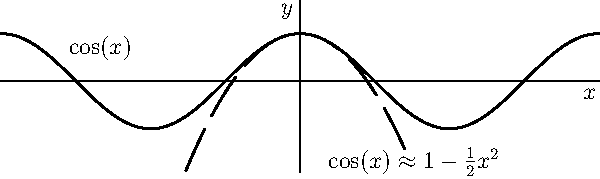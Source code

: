 	size(300);  
    import graph;
    
    real f(real x)
    {
        return cos(x);
    }
    real g(real x)
    {
        return 1-0.5x^2;
    }
           
    xlimits(-6.3, 6.3);
	ylimits(-1.9, 1.7);
	
    draw(graph(f,-6.28,6.28,n=400),linewidth(1bp));
    draw(graph(g,-2.4,2.2,n=400), linewidth(1bp)+longdashed);
    
    label("$\cos(x)$", (-4.2,0.7));
    label("$\cos(x)\approx 1-\frac{1}{2}x^2$", (2.4,-1.7));
    
	xaxis("$x$", -6.3, 6.3);
    yaxis("$y$", -1.9, 1.7);